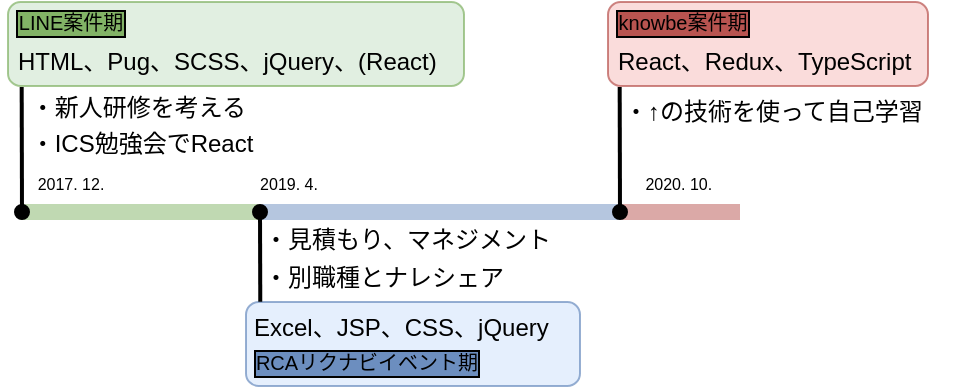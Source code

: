 <mxfile version="14.4.9" type="device"><diagram id="wp0gNd3nfdx0UoR9zJWJ" name="ページ1"><mxGraphModel dx="949" dy="617" grid="1" gridSize="10" guides="1" tooltips="1" connect="1" arrows="1" fold="1" page="1" pageScale="1" pageWidth="827" pageHeight="1169" math="0" shadow="0"><root><mxCell id="0"/><mxCell id="1" parent="0"/><mxCell id="iZWg48ucT2srj7sVcv4J-26" value="" style="rounded=1;whiteSpace=wrap;html=1;shadow=0;glass=0;labelBackgroundColor=#B85450;sketch=0;fontSize=10;opacity=70;align=left;fillColor=#dae8fc;strokeColor=#6c8ebf;" vertex="1" parent="1"><mxGeometry x="193" y="445" width="167" height="42" as="geometry"/></mxCell><mxCell id="iZWg48ucT2srj7sVcv4J-24" value="" style="rounded=1;whiteSpace=wrap;html=1;shadow=0;glass=0;labelBackgroundColor=#B85450;sketch=0;fontSize=10;opacity=70;align=left;fillColor=#f8cecc;strokeColor=#b85450;" vertex="1" parent="1"><mxGeometry x="374" y="295" width="160" height="42" as="geometry"/></mxCell><mxCell id="iZWg48ucT2srj7sVcv4J-23" value="" style="rounded=1;whiteSpace=wrap;html=1;shadow=0;glass=0;labelBackgroundColor=#B85450;sketch=0;fontSize=10;opacity=70;align=left;fillColor=#d5e8d4;strokeColor=#82b366;" vertex="1" parent="1"><mxGeometry x="74" y="295" width="228" height="42" as="geometry"/></mxCell><mxCell id="iZWg48ucT2srj7sVcv4J-2" value="" style="endArrow=none;html=1;strokeWidth=8;fillColor=#d5e8d4;strokeColor=#82b366;opacity=50;" edge="1" parent="1"><mxGeometry width="50" height="50" relative="1" as="geometry"><mxPoint x="80" y="400" as="sourcePoint"/><mxPoint x="200" y="400" as="targetPoint"/></mxGeometry></mxCell><mxCell id="iZWg48ucT2srj7sVcv4J-3" value="" style="endArrow=none;html=1;strokeWidth=8;fillColor=#dae8fc;strokeColor=#6c8ebf;opacity=50;" edge="1" parent="1"><mxGeometry width="50" height="50" relative="1" as="geometry"><mxPoint x="200" y="400" as="sourcePoint"/><mxPoint x="320" y="400" as="targetPoint"/></mxGeometry></mxCell><mxCell id="iZWg48ucT2srj7sVcv4J-4" value="" style="endArrow=none;html=1;strokeWidth=8;fillColor=#dae8fc;strokeColor=#6c8ebf;opacity=50;" edge="1" parent="1"><mxGeometry width="50" height="50" relative="1" as="geometry"><mxPoint x="320" y="400" as="sourcePoint"/><mxPoint x="380" y="400" as="targetPoint"/></mxGeometry></mxCell><mxCell id="iZWg48ucT2srj7sVcv4J-5" value="" style="endArrow=none;html=1;strokeWidth=2;startArrow=oval;startFill=1;entryX=0.03;entryY=1.011;entryDx=0;entryDy=0;entryPerimeter=0;" edge="1" parent="1" target="iZWg48ucT2srj7sVcv4J-23"><mxGeometry width="50" height="50" relative="1" as="geometry"><mxPoint x="81" y="400" as="sourcePoint"/><mxPoint x="80" y="337" as="targetPoint"/></mxGeometry></mxCell><mxCell id="iZWg48ucT2srj7sVcv4J-6" value="LINE案件期" style="text;html=1;align=center;verticalAlign=middle;resizable=0;points=[];autosize=1;fontSize=10;opacity=70;shadow=0;rounded=0;glass=0;sketch=0;labelBackgroundColor=#82B366;labelBorderColor=#000000;" vertex="1" parent="1"><mxGeometry x="70" y="295" width="70" height="20" as="geometry"/></mxCell><mxCell id="iZWg48ucT2srj7sVcv4J-7" value="HTML、Pug、SCSS、jQuery、(React)" style="text;html=1;align=left;verticalAlign=middle;resizable=0;points=[];autosize=1;" vertex="1" parent="1"><mxGeometry x="77" y="315" width="220" height="20" as="geometry"/></mxCell><mxCell id="iZWg48ucT2srj7sVcv4J-8" value="" style="endArrow=oval;html=1;strokeWidth=2;startArrow=none;startFill=0;endFill=1;exitX=0.001;exitY=1.095;exitDx=0;exitDy=0;exitPerimeter=0;" edge="1" parent="1" source="iZWg48ucT2srj7sVcv4J-20"><mxGeometry width="50" height="50" relative="1" as="geometry"><mxPoint x="200" y="461" as="sourcePoint"/><mxPoint x="200" y="400" as="targetPoint"/></mxGeometry></mxCell><mxCell id="iZWg48ucT2srj7sVcv4J-9" value="Excel、JSP、CSS、jQuery" style="text;html=1;align=left;verticalAlign=middle;resizable=0;points=[];autosize=1;spacing=2;spacingTop=0;spacingBottom=0;horizontal=1;" vertex="1" parent="1"><mxGeometry x="195" y="448" width="170" height="20" as="geometry"/></mxCell><mxCell id="iZWg48ucT2srj7sVcv4J-10" value="RCAリクナビイベント期" style="text;html=1;align=center;verticalAlign=middle;resizable=0;points=[];autosize=1;fontSize=10;labelBackgroundColor=#6C8EBF;labelBorderColor=#000000;" vertex="1" parent="1"><mxGeometry x="193" y="465" width="120" height="20" as="geometry"/></mxCell><mxCell id="iZWg48ucT2srj7sVcv4J-11" value="2017. 12." style="text;html=1;align=center;verticalAlign=middle;resizable=0;points=[];autosize=1;fontSize=8;" vertex="1" parent="1"><mxGeometry x="75" y="376" width="60" height="20" as="geometry"/></mxCell><mxCell id="iZWg48ucT2srj7sVcv4J-13" value="2019. 4." style="text;html=1;align=center;verticalAlign=middle;resizable=0;points=[];autosize=1;fontSize=8;" vertex="1" parent="1"><mxGeometry x="189" y="376" width="50" height="20" as="geometry"/></mxCell><mxCell id="iZWg48ucT2srj7sVcv4J-14" value="" style="endArrow=none;html=1;strokeWidth=8;fillColor=#f8cecc;strokeColor=#b85450;opacity=50;endFill=0;targetPerimeterSpacing=0;shadow=0;sketch=0;" edge="1" parent="1"><mxGeometry width="50" height="50" relative="1" as="geometry"><mxPoint x="380" y="400" as="sourcePoint"/><mxPoint x="440" y="400" as="targetPoint"/></mxGeometry></mxCell><mxCell id="iZWg48ucT2srj7sVcv4J-16" value="knowbe案件期" style="text;html=1;align=center;verticalAlign=middle;resizable=0;points=[];autosize=1;labelBackgroundColor=#B85450;labelBorderColor=#000000;fontSize=10;" vertex="1" parent="1"><mxGeometry x="371" y="295" width="80" height="20" as="geometry"/></mxCell><mxCell id="iZWg48ucT2srj7sVcv4J-17" value="React、Redux、TypeScript" style="text;html=1;align=left;verticalAlign=middle;resizable=0;points=[];autosize=1;" vertex="1" parent="1"><mxGeometry x="377" y="315" width="160" height="20" as="geometry"/></mxCell><mxCell id="iZWg48ucT2srj7sVcv4J-18" value="2020. 10.&amp;nbsp;" style="text;html=1;align=center;verticalAlign=middle;resizable=0;points=[];autosize=1;fontSize=8;" vertex="1" parent="1"><mxGeometry x="380" y="376" width="60" height="20" as="geometry"/></mxCell><mxCell id="iZWg48ucT2srj7sVcv4J-19" value="・見積もり、マネジメント" style="text;html=1;align=left;verticalAlign=middle;resizable=0;points=[];autosize=1;spacing=2;spacingTop=0;spacingBottom=0;horizontal=1;" vertex="1" parent="1"><mxGeometry x="200" y="404" width="160" height="20" as="geometry"/></mxCell><mxCell id="iZWg48ucT2srj7sVcv4J-20" value="・別職種とナレシェア" style="text;html=1;align=left;verticalAlign=middle;resizable=0;points=[];autosize=1;spacing=2;spacingTop=0;spacingBottom=0;horizontal=1;" vertex="1" parent="1"><mxGeometry x="200" y="423" width="140" height="20" as="geometry"/></mxCell><mxCell id="iZWg48ucT2srj7sVcv4J-21" value="&amp;nbsp;・ICS勉強会でReact" style="text;html=1;align=left;verticalAlign=middle;resizable=0;points=[];autosize=1;" vertex="1" parent="1"><mxGeometry x="80" y="356" width="130" height="20" as="geometry"/></mxCell><mxCell id="iZWg48ucT2srj7sVcv4J-22" value="・↑の技術を使って自己学習" style="text;html=1;align=left;verticalAlign=middle;resizable=0;points=[];autosize=1;" vertex="1" parent="1"><mxGeometry x="380" y="340" width="170" height="20" as="geometry"/></mxCell><mxCell id="iZWg48ucT2srj7sVcv4J-25" value="&amp;nbsp;・新人研修を考える" style="text;html=1;align=left;verticalAlign=middle;resizable=0;points=[];autosize=1;" vertex="1" parent="1"><mxGeometry x="80" y="338" width="130" height="20" as="geometry"/></mxCell><mxCell id="iZWg48ucT2srj7sVcv4J-29" value="" style="endArrow=none;html=1;strokeWidth=2;startArrow=oval;startFill=1;entryX=0.03;entryY=1.011;entryDx=0;entryDy=0;entryPerimeter=0;" edge="1" parent="1"><mxGeometry width="50" height="50" relative="1" as="geometry"><mxPoint x="380.0" y="400" as="sourcePoint"/><mxPoint x="379.84" y="337.462" as="targetPoint"/></mxGeometry></mxCell></root></mxGraphModel></diagram></mxfile>